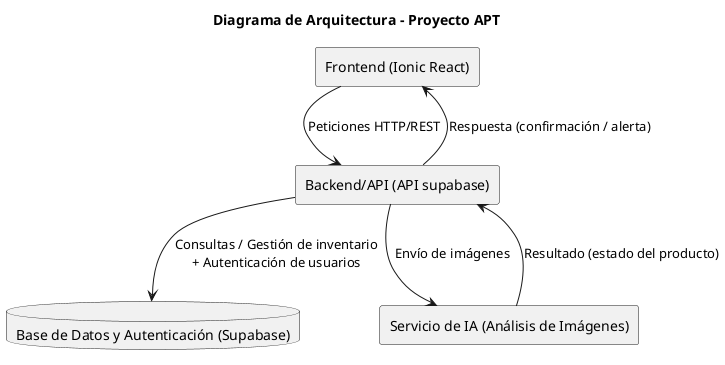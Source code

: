 @startuml Diagrama_de_arquitectura
title Diagrama de Arquitectura - Proyecto APT

rectangle "Frontend (Ionic React)" as FE
rectangle "Backend/API (API supabase)" as BE
database "Base de Datos y Autenticación (Supabase)" as DB
rectangle "Servicio de IA (Análisis de Imágenes)" as IA

FE --> BE : Peticiones HTTP/REST
BE --> DB : Consultas / Gestión de inventario\n+ Autenticación de usuarios
BE --> IA : Envío de imágenes
IA --> BE : Resultado (estado del producto)
BE --> FE : Respuesta (confirmación / alerta)

@enduml
